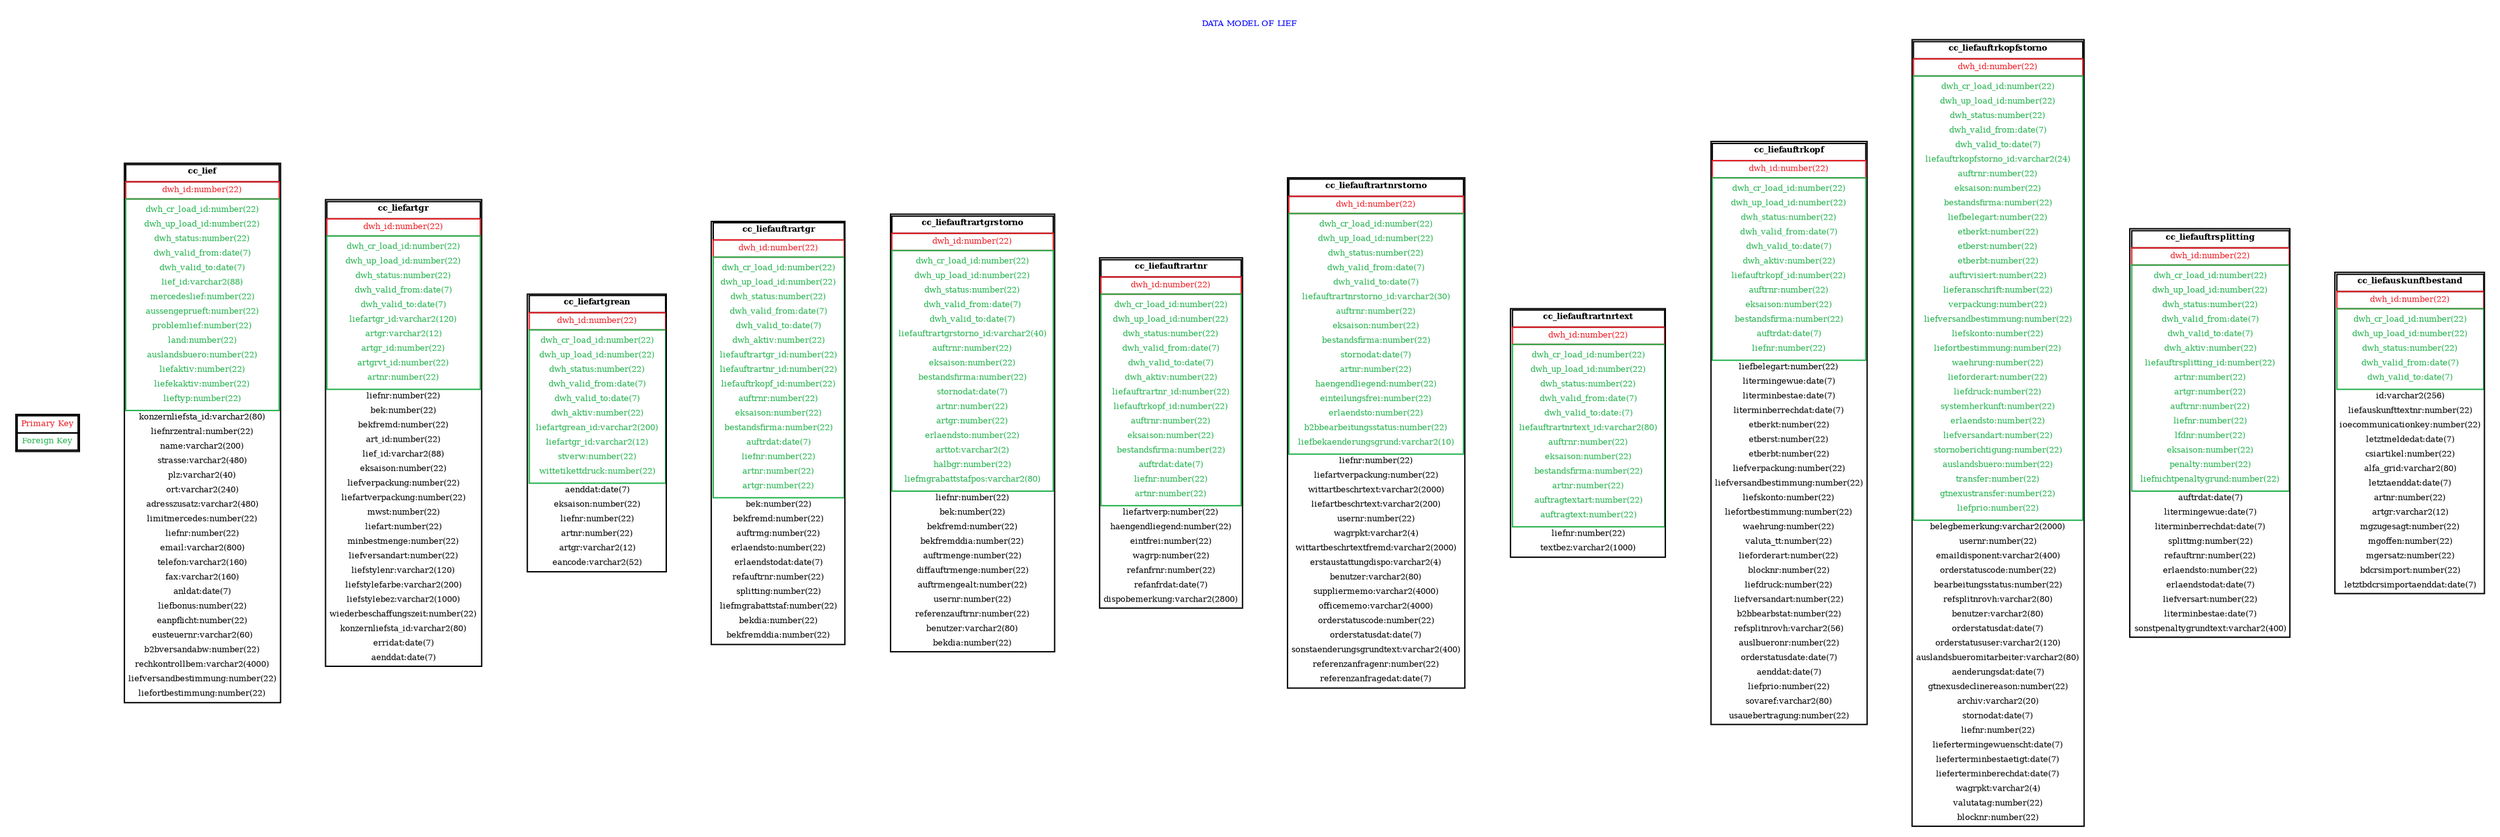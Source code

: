 digraph Z1 {
	rankdir=TB splines=ortho
	labelloc=t
	label="\nDATA MODEL OF LIEF"
	fontsize=6
	fontcolor=blue
	Legend [label=<<TABLE BORDER="1" CELLBORDER="1" CELLSPACING="0" CELLPADDING="2">
                        <TR><TD><FONT POINT-SIZE="6" COLOR="#ED1C24">Primary Key</FONT></TD></TR>
                        <TR><TD><FONT POINT-SIZE="6" COLOR="#22B14C">Foreign Key</FONT></TD></TR>
                      </TABLE>> shape=plaintext]
	cc_lief [label=<<TABLE BORDER="1" CELLBORDER="1" CELLSPACING="0" CELLPADDING="2">
                    <TR><TD COLSPAN="2"><FONT POINT-SIZE="6"><B>cc_lief</B></FONT></TD></TR>
                    <TR><TD COLSPAN="2" COLOR="#ED1C24"><FONT POINT-SIZE="6" COLOR="#ED1C24">dwh_id:number(22)</FONT></TD></TR>
                    <TR><TD COLSPAN="2" BORDER="1" COLOR="#22B14C"><TABLE BORDER="0" CELLBORDER="0" CELLSPACING="0"><TR><TD COLSPAN="2" BORDER="0"><FONT POINT-SIZE="6" COLOR="#22B14C">dwh_cr_load_id:number(22)</FONT></TD></TR><TR><TD COLSPAN="2" BORDER="0"><FONT POINT-SIZE="6" COLOR="#22B14C">dwh_up_load_id:number(22)</FONT></TD></TR><TR><TD COLSPAN="2" BORDER="0"><FONT POINT-SIZE="6" COLOR="#22B14C">dwh_status:number(22)</FONT></TD></TR><TR><TD COLSPAN="2" BORDER="0"><FONT POINT-SIZE="6" COLOR="#22B14C">dwh_valid_from:date(7)</FONT></TD></TR><TR><TD COLSPAN="2" BORDER="0"><FONT POINT-SIZE="6" COLOR="#22B14C">dwh_valid_to:date(7)</FONT></TD></TR><TR><TD COLSPAN="2" BORDER="0"><FONT POINT-SIZE="6" COLOR="#22B14C">lief_id:varchar2(88)</FONT></TD></TR><TR><TD COLSPAN="2" BORDER="0"><FONT POINT-SIZE="6" COLOR="#22B14C">mercedeslief:number(22)</FONT></TD></TR><TR><TD COLSPAN="2" BORDER="0"><FONT POINT-SIZE="6" COLOR="#22B14C">aussengeprueft:number(22)</FONT></TD></TR><TR><TD COLSPAN="2" BORDER="0"><FONT POINT-SIZE="6" COLOR="#22B14C">problemlief:number(22)</FONT></TD></TR><TR><TD COLSPAN="2" BORDER="0"><FONT POINT-SIZE="6" COLOR="#22B14C">land:number(22)</FONT></TD></TR><TR><TD COLSPAN="2" BORDER="0"><FONT POINT-SIZE="6" COLOR="#22B14C">auslandsbuero:number(22)</FONT></TD></TR><TR><TD COLSPAN="2" BORDER="0"><FONT POINT-SIZE="6" COLOR="#22B14C">liefaktiv:number(22)</FONT></TD></TR><TR><TD COLSPAN="2" BORDER="0"><FONT POINT-SIZE="6" COLOR="#22B14C">liefekaktiv:number(22)</FONT></TD></TR><TR><TD COLSPAN="2" BORDER="0"><FONT POINT-SIZE="6" COLOR="#22B14C">lieftyp:number(22)</FONT></TD></TR></TABLE></TD></TR><TR><TD COLSPAN="2" BORDER="0"><FONT POINT-SIZE="6">konzernliefsta_id:varchar2(80)</FONT></TD></TR><TR><TD COLSPAN="2" BORDER="0"><FONT POINT-SIZE="6">liefnrzentral:number(22)</FONT></TD></TR><TR><TD COLSPAN="2" BORDER="0"><FONT POINT-SIZE="6">name:varchar2(200)</FONT></TD></TR><TR><TD COLSPAN="2" BORDER="0"><FONT POINT-SIZE="6">strasse:varchar2(480)</FONT></TD></TR><TR><TD COLSPAN="2" BORDER="0"><FONT POINT-SIZE="6">plz:varchar2(40)</FONT></TD></TR><TR><TD COLSPAN="2" BORDER="0"><FONT POINT-SIZE="6">ort:varchar2(240)</FONT></TD></TR><TR><TD COLSPAN="2" BORDER="0"><FONT POINT-SIZE="6">adresszusatz:varchar2(480)</FONT></TD></TR><TR><TD COLSPAN="2" BORDER="0"><FONT POINT-SIZE="6">limitmercedes:number(22)</FONT></TD></TR><TR><TD COLSPAN="2" BORDER="0"><FONT POINT-SIZE="6">liefnr:number(22)</FONT></TD></TR><TR><TD COLSPAN="2" BORDER="0"><FONT POINT-SIZE="6">email:varchar2(800)</FONT></TD></TR><TR><TD COLSPAN="2" BORDER="0"><FONT POINT-SIZE="6">telefon:varchar2(160)</FONT></TD></TR><TR><TD COLSPAN="2" BORDER="0"><FONT POINT-SIZE="6">fax:varchar2(160)</FONT></TD></TR><TR><TD COLSPAN="2" BORDER="0"><FONT POINT-SIZE="6">anldat:date(7)</FONT></TD></TR><TR><TD COLSPAN="2" BORDER="0"><FONT POINT-SIZE="6">liefbonus:number(22)</FONT></TD></TR><TR><TD COLSPAN="2" BORDER="0"><FONT POINT-SIZE="6">eanpflicht:number(22)</FONT></TD></TR><TR><TD COLSPAN="2" BORDER="0"><FONT POINT-SIZE="6">eusteuernr:varchar2(60)</FONT></TD></TR><TR><TD COLSPAN="2" BORDER="0"><FONT POINT-SIZE="6">b2bversandabw:number(22)</FONT></TD></TR><TR><TD COLSPAN="2" BORDER="0"><FONT POINT-SIZE="6">rechkontrollbem:varchar2(4000)</FONT></TD></TR><TR><TD COLSPAN="2" BORDER="0"><FONT POINT-SIZE="6">liefversandbestimmung:number(22)</FONT></TD></TR><TR><TD COLSPAN="2" BORDER="0"><FONT POINT-SIZE="6">liefortbestimmung:number(22)</FONT></TD></TR></TABLE>> shape=plaintext]
	cc_liefartgr [label=<<TABLE BORDER="1" CELLBORDER="1" CELLSPACING="0" CELLPADDING="2">
                    <TR><TD COLSPAN="2"><FONT POINT-SIZE="6"><B>cc_liefartgr</B></FONT></TD></TR>
                    <TR><TD COLSPAN="2" COLOR="#ED1C24"><FONT POINT-SIZE="6" COLOR="#ED1C24">dwh_id:number(22)</FONT></TD></TR>
                    <TR><TD COLSPAN="2" BORDER="1" COLOR="#22B14C"><TABLE BORDER="0" CELLBORDER="0" CELLSPACING="0"><TR><TD COLSPAN="2" BORDER="0"><FONT POINT-SIZE="6" COLOR="#22B14C">dwh_cr_load_id:number(22)</FONT></TD></TR><TR><TD COLSPAN="2" BORDER="0"><FONT POINT-SIZE="6" COLOR="#22B14C">dwh_up_load_id:number(22)</FONT></TD></TR><TR><TD COLSPAN="2" BORDER="0"><FONT POINT-SIZE="6" COLOR="#22B14C">dwh_status:number(22)</FONT></TD></TR><TR><TD COLSPAN="2" BORDER="0"><FONT POINT-SIZE="6" COLOR="#22B14C">dwh_valid_from:date(7)</FONT></TD></TR><TR><TD COLSPAN="2" BORDER="0"><FONT POINT-SIZE="6" COLOR="#22B14C">dwh_valid_to:date(7)</FONT></TD></TR><TR><TD COLSPAN="2" BORDER="0"><FONT POINT-SIZE="6" COLOR="#22B14C">liefartgr_id:varchar2(120)</FONT></TD></TR><TR><TD COLSPAN="2" BORDER="0"><FONT POINT-SIZE="6" COLOR="#22B14C">artgr:varchar2(12)</FONT></TD></TR><TR><TD COLSPAN="2" BORDER="0"><FONT POINT-SIZE="6" COLOR="#22B14C">artgr_id:number(22)</FONT></TD></TR><TR><TD COLSPAN="2" BORDER="0"><FONT POINT-SIZE="6" COLOR="#22B14C">artgrvt_id:number(22)</FONT></TD></TR><TR><TD COLSPAN="2" BORDER="0"><FONT POINT-SIZE="6" COLOR="#22B14C">artnr:number(22)</FONT></TD></TR></TABLE></TD></TR><TR><TD COLSPAN="2" BORDER="0"><FONT POINT-SIZE="6">liefnr:number(22)</FONT></TD></TR><TR><TD COLSPAN="2" BORDER="0"><FONT POINT-SIZE="6">bek:number(22)</FONT></TD></TR><TR><TD COLSPAN="2" BORDER="0"><FONT POINT-SIZE="6">bekfremd:number(22)</FONT></TD></TR><TR><TD COLSPAN="2" BORDER="0"><FONT POINT-SIZE="6">art_id:number(22)</FONT></TD></TR><TR><TD COLSPAN="2" BORDER="0"><FONT POINT-SIZE="6">lief_id:varchar2(88)</FONT></TD></TR><TR><TD COLSPAN="2" BORDER="0"><FONT POINT-SIZE="6">eksaison:number(22)</FONT></TD></TR><TR><TD COLSPAN="2" BORDER="0"><FONT POINT-SIZE="6">liefverpackung:number(22)</FONT></TD></TR><TR><TD COLSPAN="2" BORDER="0"><FONT POINT-SIZE="6">liefartverpackung:number(22)</FONT></TD></TR><TR><TD COLSPAN="2" BORDER="0"><FONT POINT-SIZE="6">mwst:number(22)</FONT></TD></TR><TR><TD COLSPAN="2" BORDER="0"><FONT POINT-SIZE="6">liefart:number(22)</FONT></TD></TR><TR><TD COLSPAN="2" BORDER="0"><FONT POINT-SIZE="6">minbestmenge:number(22)</FONT></TD></TR><TR><TD COLSPAN="2" BORDER="0"><FONT POINT-SIZE="6">liefversandart:number(22)</FONT></TD></TR><TR><TD COLSPAN="2" BORDER="0"><FONT POINT-SIZE="6">liefstylenr:varchar2(120)</FONT></TD></TR><TR><TD COLSPAN="2" BORDER="0"><FONT POINT-SIZE="6">liefstylefarbe:varchar2(200)</FONT></TD></TR><TR><TD COLSPAN="2" BORDER="0"><FONT POINT-SIZE="6">liefstylebez:varchar2(1000)</FONT></TD></TR><TR><TD COLSPAN="2" BORDER="0"><FONT POINT-SIZE="6">wiederbeschaffungszeit:number(22)</FONT></TD></TR><TR><TD COLSPAN="2" BORDER="0"><FONT POINT-SIZE="6">konzernliefsta_id:varchar2(80)</FONT></TD></TR><TR><TD COLSPAN="2" BORDER="0"><FONT POINT-SIZE="6">erridat:date(7)</FONT></TD></TR><TR><TD COLSPAN="2" BORDER="0"><FONT POINT-SIZE="6">aenddat:date(7)</FONT></TD></TR></TABLE>> shape=plaintext]
	cc_liefartgrean [label=<<TABLE BORDER="1" CELLBORDER="1" CELLSPACING="0" CELLPADDING="2">
                    <TR><TD COLSPAN="2"><FONT POINT-SIZE="6"><B>cc_liefartgrean</B></FONT></TD></TR>
                    <TR><TD COLSPAN="2" COLOR="#ED1C24"><FONT POINT-SIZE="6" COLOR="#ED1C24">dwh_id:number(22)</FONT></TD></TR>
                    <TR><TD COLSPAN="2" BORDER="1" COLOR="#22B14C"><TABLE BORDER="0" CELLBORDER="0" CELLSPACING="0"><TR><TD COLSPAN="2" BORDER="0"><FONT POINT-SIZE="6" COLOR="#22B14C">dwh_cr_load_id:number(22)</FONT></TD></TR><TR><TD COLSPAN="2" BORDER="0"><FONT POINT-SIZE="6" COLOR="#22B14C">dwh_up_load_id:number(22)</FONT></TD></TR><TR><TD COLSPAN="2" BORDER="0"><FONT POINT-SIZE="6" COLOR="#22B14C">dwh_status:number(22)</FONT></TD></TR><TR><TD COLSPAN="2" BORDER="0"><FONT POINT-SIZE="6" COLOR="#22B14C">dwh_valid_from:date(7)</FONT></TD></TR><TR><TD COLSPAN="2" BORDER="0"><FONT POINT-SIZE="6" COLOR="#22B14C">dwh_valid_to:date(7)</FONT></TD></TR><TR><TD COLSPAN="2" BORDER="0"><FONT POINT-SIZE="6" COLOR="#22B14C">dwh_aktiv:number(22)</FONT></TD></TR><TR><TD COLSPAN="2" BORDER="0"><FONT POINT-SIZE="6" COLOR="#22B14C">liefartgrean_id:varchar2(200)</FONT></TD></TR><TR><TD COLSPAN="2" BORDER="0"><FONT POINT-SIZE="6" COLOR="#22B14C">liefartgr_id:varchar2(12)</FONT></TD></TR><TR><TD COLSPAN="2" BORDER="0"><FONT POINT-SIZE="6" COLOR="#22B14C">stverw:number(22)</FONT></TD></TR><TR><TD COLSPAN="2" BORDER="0"><FONT POINT-SIZE="6" COLOR="#22B14C">wittetikettdruck:number(22)</FONT></TD></TR></TABLE></TD></TR><TR><TD COLSPAN="2" BORDER="0"><FONT POINT-SIZE="6">aenddat:date(7)</FONT></TD></TR><TR><TD COLSPAN="2" BORDER="0"><FONT POINT-SIZE="6">eksaison:number(22)</FONT></TD></TR><TR><TD COLSPAN="2" BORDER="0"><FONT POINT-SIZE="6">liefnr:number(22)</FONT></TD></TR><TR><TD COLSPAN="2" BORDER="0"><FONT POINT-SIZE="6">artnr:number(22)</FONT></TD></TR><TR><TD COLSPAN="2" BORDER="0"><FONT POINT-SIZE="6">artgr:varchar2(12)</FONT></TD></TR><TR><TD COLSPAN="2" BORDER="0"><FONT POINT-SIZE="6">eancode:varchar2(52)</FONT></TD></TR></TABLE>> shape=plaintext]
	cc_liefauftrartgr [label=<<TABLE BORDER="1" CELLBORDER="1" CELLSPACING="0" CELLPADDING="2">
                    <TR><TD COLSPAN="2"><FONT POINT-SIZE="6"><B>cc_liefauftrartgr</B></FONT></TD></TR>
                    <TR><TD COLSPAN="2" COLOR="#ED1C24"><FONT POINT-SIZE="6" COLOR="#ED1C24">dwh_id:number(22)</FONT></TD></TR>
                    <TR><TD COLSPAN="2" BORDER="1" COLOR="#22B14C"><TABLE BORDER="0" CELLBORDER="0" CELLSPACING="0"><TR><TD COLSPAN="2" BORDER="0"><FONT POINT-SIZE="6" COLOR="#22B14C">dwh_cr_load_id:number(22)</FONT></TD></TR><TR><TD COLSPAN="2" BORDER="0"><FONT POINT-SIZE="6" COLOR="#22B14C">dwh_up_load_id:number(22)</FONT></TD></TR><TR><TD COLSPAN="2" BORDER="0"><FONT POINT-SIZE="6" COLOR="#22B14C">dwh_status:number(22)</FONT></TD></TR><TR><TD COLSPAN="2" BORDER="0"><FONT POINT-SIZE="6" COLOR="#22B14C">dwh_valid_from:date(7)</FONT></TD></TR><TR><TD COLSPAN="2" BORDER="0"><FONT POINT-SIZE="6" COLOR="#22B14C">dwh_valid_to:date(7)</FONT></TD></TR><TR><TD COLSPAN="2" BORDER="0"><FONT POINT-SIZE="6" COLOR="#22B14C">dwh_aktiv:number(22)</FONT></TD></TR><TR><TD COLSPAN="2" BORDER="0"><FONT POINT-SIZE="6" COLOR="#22B14C">liefauftrartgr_id:number(22)</FONT></TD></TR><TR><TD COLSPAN="2" BORDER="0"><FONT POINT-SIZE="6" COLOR="#22B14C">liefauftrartnr_id:number(22)</FONT></TD></TR><TR><TD COLSPAN="2" BORDER="0"><FONT POINT-SIZE="6" COLOR="#22B14C">liefauftrkopf_id:number(22)</FONT></TD></TR><TR><TD COLSPAN="2" BORDER="0"><FONT POINT-SIZE="6" COLOR="#22B14C">auftrnr:number(22)</FONT></TD></TR><TR><TD COLSPAN="2" BORDER="0"><FONT POINT-SIZE="6" COLOR="#22B14C">eksaison:number(22)</FONT></TD></TR><TR><TD COLSPAN="2" BORDER="0"><FONT POINT-SIZE="6" COLOR="#22B14C">bestandsfirma:number(22)</FONT></TD></TR><TR><TD COLSPAN="2" BORDER="0"><FONT POINT-SIZE="6" COLOR="#22B14C">auftrdat:date(7)</FONT></TD></TR><TR><TD COLSPAN="2" BORDER="0"><FONT POINT-SIZE="6" COLOR="#22B14C">liefnr:number(22)</FONT></TD></TR><TR><TD COLSPAN="2" BORDER="0"><FONT POINT-SIZE="6" COLOR="#22B14C">artnr:number(22)</FONT></TD></TR><TR><TD COLSPAN="2" BORDER="0"><FONT POINT-SIZE="6" COLOR="#22B14C">artgr:number(22)</FONT></TD></TR></TABLE></TD></TR><TR><TD COLSPAN="2" BORDER="0"><FONT POINT-SIZE="6">bek:number(22)</FONT></TD></TR><TR><TD COLSPAN="2" BORDER="0"><FONT POINT-SIZE="6">bekfremd:number(22)</FONT></TD></TR><TR><TD COLSPAN="2" BORDER="0"><FONT POINT-SIZE="6">auftrmg:number(22)</FONT></TD></TR><TR><TD COLSPAN="2" BORDER="0"><FONT POINT-SIZE="6">erlaendsto:number(22)</FONT></TD></TR><TR><TD COLSPAN="2" BORDER="0"><FONT POINT-SIZE="6">erlaendstodat:date(7)</FONT></TD></TR><TR><TD COLSPAN="2" BORDER="0"><FONT POINT-SIZE="6">refauftrnr:number(22)</FONT></TD></TR><TR><TD COLSPAN="2" BORDER="0"><FONT POINT-SIZE="6">splitting:number(22)</FONT></TD></TR><TR><TD COLSPAN="2" BORDER="0"><FONT POINT-SIZE="6">liefmgrabattstaf:number(22)</FONT></TD></TR><TR><TD COLSPAN="2" BORDER="0"><FONT POINT-SIZE="6">bekdia:number(22)</FONT></TD></TR><TR><TD COLSPAN="2" BORDER="0"><FONT POINT-SIZE="6">bekfremddia:number(22)</FONT></TD></TR></TABLE>> shape=plaintext]
	cc_liefauftrartgrstorno [label=<<TABLE BORDER="1" CELLBORDER="1" CELLSPACING="0" CELLPADDING="2">
                    <TR><TD COLSPAN="2"><FONT POINT-SIZE="6"><B>cc_liefauftrartgrstorno</B></FONT></TD></TR>
                    <TR><TD COLSPAN="2" COLOR="#ED1C24"><FONT POINT-SIZE="6" COLOR="#ED1C24">dwh_id:number(22)</FONT></TD></TR>
                    <TR><TD COLSPAN="2" BORDER="1" COLOR="#22B14C"><TABLE BORDER="0" CELLBORDER="0" CELLSPACING="0"><TR><TD COLSPAN="2" BORDER="0"><FONT POINT-SIZE="6" COLOR="#22B14C">dwh_cr_load_id:number(22)</FONT></TD></TR><TR><TD COLSPAN="2" BORDER="0"><FONT POINT-SIZE="6" COLOR="#22B14C">dwh_up_load_id:number(22)</FONT></TD></TR><TR><TD COLSPAN="2" BORDER="0"><FONT POINT-SIZE="6" COLOR="#22B14C">dwh_status:number(22)</FONT></TD></TR><TR><TD COLSPAN="2" BORDER="0"><FONT POINT-SIZE="6" COLOR="#22B14C">dwh_valid_from:date(7)</FONT></TD></TR><TR><TD COLSPAN="2" BORDER="0"><FONT POINT-SIZE="6" COLOR="#22B14C">dwh_valid_to:date(7)</FONT></TD></TR><TR><TD COLSPAN="2" BORDER="0"><FONT POINT-SIZE="6" COLOR="#22B14C">liefauftrartgrstorno_id:varchar2(40)</FONT></TD></TR><TR><TD COLSPAN="2" BORDER="0"><FONT POINT-SIZE="6" COLOR="#22B14C">auftrnr:number(22)</FONT></TD></TR><TR><TD COLSPAN="2" BORDER="0"><FONT POINT-SIZE="6" COLOR="#22B14C">eksaison:number(22)</FONT></TD></TR><TR><TD COLSPAN="2" BORDER="0"><FONT POINT-SIZE="6" COLOR="#22B14C">bestandsfirma:number(22)</FONT></TD></TR><TR><TD COLSPAN="2" BORDER="0"><FONT POINT-SIZE="6" COLOR="#22B14C">stornodat:date(7)</FONT></TD></TR><TR><TD COLSPAN="2" BORDER="0"><FONT POINT-SIZE="6" COLOR="#22B14C">artnr:number(22)</FONT></TD></TR><TR><TD COLSPAN="2" BORDER="0"><FONT POINT-SIZE="6" COLOR="#22B14C">artgr:number(22)</FONT></TD></TR><TR><TD COLSPAN="2" BORDER="0"><FONT POINT-SIZE="6" COLOR="#22B14C">erlaendsto:number(22)</FONT></TD></TR><TR><TD COLSPAN="2" BORDER="0"><FONT POINT-SIZE="6" COLOR="#22B14C">arttot:varchar2(2)</FONT></TD></TR><TR><TD COLSPAN="2" BORDER="0"><FONT POINT-SIZE="6" COLOR="#22B14C">halbgr:number(22)</FONT></TD></TR><TR><TD COLSPAN="2" BORDER="0"><FONT POINT-SIZE="6" COLOR="#22B14C">liefmgrabattstafpos:varchar2(80)</FONT></TD></TR></TABLE></TD></TR><TR><TD COLSPAN="2" BORDER="0"><FONT POINT-SIZE="6">liefnr:number(22)</FONT></TD></TR><TR><TD COLSPAN="2" BORDER="0"><FONT POINT-SIZE="6">bek:number(22)</FONT></TD></TR><TR><TD COLSPAN="2" BORDER="0"><FONT POINT-SIZE="6">bekfremd:number(22)</FONT></TD></TR><TR><TD COLSPAN="2" BORDER="0"><FONT POINT-SIZE="6">bekfremddia:number(22)</FONT></TD></TR><TR><TD COLSPAN="2" BORDER="0"><FONT POINT-SIZE="6">auftrmenge:number(22)</FONT></TD></TR><TR><TD COLSPAN="2" BORDER="0"><FONT POINT-SIZE="6">diffauftrmenge:number(22)</FONT></TD></TR><TR><TD COLSPAN="2" BORDER="0"><FONT POINT-SIZE="6">auftrmengealt:number(22)</FONT></TD></TR><TR><TD COLSPAN="2" BORDER="0"><FONT POINT-SIZE="6">usernr:number(22)</FONT></TD></TR><TR><TD COLSPAN="2" BORDER="0"><FONT POINT-SIZE="6">referenzauftrnr:number(22)</FONT></TD></TR><TR><TD COLSPAN="2" BORDER="0"><FONT POINT-SIZE="6">benutzer:varchar2(80)</FONT></TD></TR><TR><TD COLSPAN="2" BORDER="0"><FONT POINT-SIZE="6">bekdia:number(22)</FONT></TD></TR></TABLE>> shape=plaintext]
	cc_liefauftrartnr [label=<<TABLE BORDER="1" CELLBORDER="1" CELLSPACING="0" CELLPADDING="2">
                    <TR><TD COLSPAN="2"><FONT POINT-SIZE="6"><B>cc_liefauftrartnr</B></FONT></TD></TR>
                    <TR><TD COLSPAN="2" COLOR="#ED1C24"><FONT POINT-SIZE="6" COLOR="#ED1C24">dwh_id:number(22)</FONT></TD></TR>
                    <TR><TD COLSPAN="2" BORDER="1" COLOR="#22B14C"><TABLE BORDER="0" CELLBORDER="0" CELLSPACING="0"><TR><TD COLSPAN="2" BORDER="0"><FONT POINT-SIZE="6" COLOR="#22B14C">dwh_cr_load_id:number(22)</FONT></TD></TR><TR><TD COLSPAN="2" BORDER="0"><FONT POINT-SIZE="6" COLOR="#22B14C">dwh_up_load_id:number(22)</FONT></TD></TR><TR><TD COLSPAN="2" BORDER="0"><FONT POINT-SIZE="6" COLOR="#22B14C">dwh_status:number(22)</FONT></TD></TR><TR><TD COLSPAN="2" BORDER="0"><FONT POINT-SIZE="6" COLOR="#22B14C">dwh_valid_from:date(7)</FONT></TD></TR><TR><TD COLSPAN="2" BORDER="0"><FONT POINT-SIZE="6" COLOR="#22B14C">dwh_valid_to:date(7)</FONT></TD></TR><TR><TD COLSPAN="2" BORDER="0"><FONT POINT-SIZE="6" COLOR="#22B14C">dwh_aktiv:number(22)</FONT></TD></TR><TR><TD COLSPAN="2" BORDER="0"><FONT POINT-SIZE="6" COLOR="#22B14C">liefauftrartnr_id:number(22)</FONT></TD></TR><TR><TD COLSPAN="2" BORDER="0"><FONT POINT-SIZE="6" COLOR="#22B14C">liefauftrkopf_id:number(22)</FONT></TD></TR><TR><TD COLSPAN="2" BORDER="0"><FONT POINT-SIZE="6" COLOR="#22B14C">auftrnr:number(22)</FONT></TD></TR><TR><TD COLSPAN="2" BORDER="0"><FONT POINT-SIZE="6" COLOR="#22B14C">eksaison:number(22)</FONT></TD></TR><TR><TD COLSPAN="2" BORDER="0"><FONT POINT-SIZE="6" COLOR="#22B14C">bestandsfirma:number(22)</FONT></TD></TR><TR><TD COLSPAN="2" BORDER="0"><FONT POINT-SIZE="6" COLOR="#22B14C">auftrdat:date(7)</FONT></TD></TR><TR><TD COLSPAN="2" BORDER="0"><FONT POINT-SIZE="6" COLOR="#22B14C">liefnr:number(22)</FONT></TD></TR><TR><TD COLSPAN="2" BORDER="0"><FONT POINT-SIZE="6" COLOR="#22B14C">artnr:number(22)</FONT></TD></TR></TABLE></TD></TR><TR><TD COLSPAN="2" BORDER="0"><FONT POINT-SIZE="6">liefartverp:number(22)</FONT></TD></TR><TR><TD COLSPAN="2" BORDER="0"><FONT POINT-SIZE="6">haengendliegend:number(22)</FONT></TD></TR><TR><TD COLSPAN="2" BORDER="0"><FONT POINT-SIZE="6">eintfrei:number(22)</FONT></TD></TR><TR><TD COLSPAN="2" BORDER="0"><FONT POINT-SIZE="6">wagrp:number(22)</FONT></TD></TR><TR><TD COLSPAN="2" BORDER="0"><FONT POINT-SIZE="6">refanfrnr:number(22)</FONT></TD></TR><TR><TD COLSPAN="2" BORDER="0"><FONT POINT-SIZE="6">refanfrdat:date(7)</FONT></TD></TR><TR><TD COLSPAN="2" BORDER="0"><FONT POINT-SIZE="6">dispobemerkung:varchar2(2800)</FONT></TD></TR></TABLE>> shape=plaintext]
	cc_liefauftrartnrstorno [label=<<TABLE BORDER="1" CELLBORDER="1" CELLSPACING="0" CELLPADDING="2">
                    <TR><TD COLSPAN="2"><FONT POINT-SIZE="6"><B>cc_liefauftrartnrstorno</B></FONT></TD></TR>
                    <TR><TD COLSPAN="2" COLOR="#ED1C24"><FONT POINT-SIZE="6" COLOR="#ED1C24">dwh_id:number(22)</FONT></TD></TR>
                    <TR><TD COLSPAN="2" BORDER="1" COLOR="#22B14C"><TABLE BORDER="0" CELLBORDER="0" CELLSPACING="0"><TR><TD COLSPAN="2" BORDER="0"><FONT POINT-SIZE="6" COLOR="#22B14C">dwh_cr_load_id:number(22)</FONT></TD></TR><TR><TD COLSPAN="2" BORDER="0"><FONT POINT-SIZE="6" COLOR="#22B14C">dwh_up_load_id:number(22)</FONT></TD></TR><TR><TD COLSPAN="2" BORDER="0"><FONT POINT-SIZE="6" COLOR="#22B14C">dwh_status:number(22)</FONT></TD></TR><TR><TD COLSPAN="2" BORDER="0"><FONT POINT-SIZE="6" COLOR="#22B14C">dwh_valid_from:date(7)</FONT></TD></TR><TR><TD COLSPAN="2" BORDER="0"><FONT POINT-SIZE="6" COLOR="#22B14C">dwh_valid_to:date(7)</FONT></TD></TR><TR><TD COLSPAN="2" BORDER="0"><FONT POINT-SIZE="6" COLOR="#22B14C">liefauftrartnrstorno_id:varchar2(30)</FONT></TD></TR><TR><TD COLSPAN="2" BORDER="0"><FONT POINT-SIZE="6" COLOR="#22B14C">auftrnr:number(22)</FONT></TD></TR><TR><TD COLSPAN="2" BORDER="0"><FONT POINT-SIZE="6" COLOR="#22B14C">eksaison:number(22)</FONT></TD></TR><TR><TD COLSPAN="2" BORDER="0"><FONT POINT-SIZE="6" COLOR="#22B14C">bestandsfirma:number(22)</FONT></TD></TR><TR><TD COLSPAN="2" BORDER="0"><FONT POINT-SIZE="6" COLOR="#22B14C">stornodat:date(7)</FONT></TD></TR><TR><TD COLSPAN="2" BORDER="0"><FONT POINT-SIZE="6" COLOR="#22B14C">artnr:number(22)</FONT></TD></TR><TR><TD COLSPAN="2" BORDER="0"><FONT POINT-SIZE="6" COLOR="#22B14C">haengendliegend:number(22)</FONT></TD></TR><TR><TD COLSPAN="2" BORDER="0"><FONT POINT-SIZE="6" COLOR="#22B14C">einteilungsfrei:number(22)</FONT></TD></TR><TR><TD COLSPAN="2" BORDER="0"><FONT POINT-SIZE="6" COLOR="#22B14C">erlaendsto:number(22)</FONT></TD></TR><TR><TD COLSPAN="2" BORDER="0"><FONT POINT-SIZE="6" COLOR="#22B14C">b2bbearbeitungsstatus:number(22)</FONT></TD></TR><TR><TD COLSPAN="2" BORDER="0"><FONT POINT-SIZE="6" COLOR="#22B14C">liefbekaenderungsgrund:varchar2(10)</FONT></TD></TR></TABLE></TD></TR><TR><TD COLSPAN="2" BORDER="0"><FONT POINT-SIZE="6">liefnr:number(22)</FONT></TD></TR><TR><TD COLSPAN="2" BORDER="0"><FONT POINT-SIZE="6">liefartverpackung:number(22)</FONT></TD></TR><TR><TD COLSPAN="2" BORDER="0"><FONT POINT-SIZE="6">wittartbeschrtext:varchar2(2000)</FONT></TD></TR><TR><TD COLSPAN="2" BORDER="0"><FONT POINT-SIZE="6">liefartbeschrtext:varchar2(200)</FONT></TD></TR><TR><TD COLSPAN="2" BORDER="0"><FONT POINT-SIZE="6">usernr:number(22)</FONT></TD></TR><TR><TD COLSPAN="2" BORDER="0"><FONT POINT-SIZE="6">wagrpkt:varchar2(4)</FONT></TD></TR><TR><TD COLSPAN="2" BORDER="0"><FONT POINT-SIZE="6">wittartbeschrtextfremd:varchar2(2000)</FONT></TD></TR><TR><TD COLSPAN="2" BORDER="0"><FONT POINT-SIZE="6">erstaustattungdispo:varchar2(4)</FONT></TD></TR><TR><TD COLSPAN="2" BORDER="0"><FONT POINT-SIZE="6">benutzer:varchar2(80)</FONT></TD></TR><TR><TD COLSPAN="2" BORDER="0"><FONT POINT-SIZE="6">suppliermemo:varchar2(4000)</FONT></TD></TR><TR><TD COLSPAN="2" BORDER="0"><FONT POINT-SIZE="6">officememo:varchar2(4000)</FONT></TD></TR><TR><TD COLSPAN="2" BORDER="0"><FONT POINT-SIZE="6">orderstatuscode:number(22)</FONT></TD></TR><TR><TD COLSPAN="2" BORDER="0"><FONT POINT-SIZE="6">orderstatusdat:date(7)</FONT></TD></TR><TR><TD COLSPAN="2" BORDER="0"><FONT POINT-SIZE="6">sonstaenderungsgrundtext:varchar2(400)</FONT></TD></TR><TR><TD COLSPAN="2" BORDER="0"><FONT POINT-SIZE="6">referenzanfragenr:number(22)</FONT></TD></TR><TR><TD COLSPAN="2" BORDER="0"><FONT POINT-SIZE="6">referenzanfragedat:date(7)</FONT></TD></TR></TABLE>> shape=plaintext]
	cc_liefauftrartnrtext [label=<<TABLE BORDER="1" CELLBORDER="1" CELLSPACING="0" CELLPADDING="2">
                    <TR><TD COLSPAN="2"><FONT POINT-SIZE="6"><B>cc_liefauftrartnrtext</B></FONT></TD></TR>
                    <TR><TD COLSPAN="2" COLOR="#ED1C24"><FONT POINT-SIZE="6" COLOR="#ED1C24">dwh_id:number(22)</FONT></TD></TR>
                    <TR><TD COLSPAN="2" BORDER="1" COLOR="#22B14C"><TABLE BORDER="0" CELLBORDER="0" CELLSPACING="0"><TR><TD COLSPAN="2" BORDER="0"><FONT POINT-SIZE="6" COLOR="#22B14C">dwh_cr_load_id:number(22)</FONT></TD></TR><TR><TD COLSPAN="2" BORDER="0"><FONT POINT-SIZE="6" COLOR="#22B14C">dwh_up_load_id:number(22)</FONT></TD></TR><TR><TD COLSPAN="2" BORDER="0"><FONT POINT-SIZE="6" COLOR="#22B14C">dwh_status:number(22)</FONT></TD></TR><TR><TD COLSPAN="2" BORDER="0"><FONT POINT-SIZE="6" COLOR="#22B14C">dwh_valid_from:date(7)</FONT></TD></TR><TR><TD COLSPAN="2" BORDER="0"><FONT POINT-SIZE="6" COLOR="#22B14C">dwh_valid_to:date:(7)</FONT></TD></TR><TR><TD COLSPAN="2" BORDER="0"><FONT POINT-SIZE="6" COLOR="#22B14C">liefauftrartnrtext_id:varchar2(80)</FONT></TD></TR><TR><TD COLSPAN="2" BORDER="0"><FONT POINT-SIZE="6" COLOR="#22B14C">auftrnr:number(22)</FONT></TD></TR><TR><TD COLSPAN="2" BORDER="0"><FONT POINT-SIZE="6" COLOR="#22B14C">eksaison:number(22)</FONT></TD></TR><TR><TD COLSPAN="2" BORDER="0"><FONT POINT-SIZE="6" COLOR="#22B14C">bestandsfirma:number(22)</FONT></TD></TR><TR><TD COLSPAN="2" BORDER="0"><FONT POINT-SIZE="6" COLOR="#22B14C">artnr:number(22)</FONT></TD></TR><TR><TD COLSPAN="2" BORDER="0"><FONT POINT-SIZE="6" COLOR="#22B14C">auftragtextart:number(22)</FONT></TD></TR><TR><TD COLSPAN="2" BORDER="0"><FONT POINT-SIZE="6" COLOR="#22B14C">auftragtext:number(22)</FONT></TD></TR></TABLE></TD></TR><TR><TD COLSPAN="2" BORDER="0"><FONT POINT-SIZE="6">liefnr:number(22)</FONT></TD></TR><TR><TD COLSPAN="2" BORDER="0"><FONT POINT-SIZE="6">textbez:varchar2(1000)</FONT></TD></TR></TABLE>> shape=plaintext]
	cc_liefauftrkopf [label=<<TABLE BORDER="1" CELLBORDER="1" CELLSPACING="0" CELLPADDING="2">
                    <TR><TD COLSPAN="2"><FONT POINT-SIZE="6"><B>cc_liefauftrkopf</B></FONT></TD></TR>
                    <TR><TD COLSPAN="2" COLOR="#ED1C24"><FONT POINT-SIZE="6" COLOR="#ED1C24">dwh_id:number(22)</FONT></TD></TR>
                    <TR><TD COLSPAN="2" BORDER="1" COLOR="#22B14C"><TABLE BORDER="0" CELLBORDER="0" CELLSPACING="0"><TR><TD COLSPAN="2" BORDER="0"><FONT POINT-SIZE="6" COLOR="#22B14C">dwh_cr_load_id:number(22)</FONT></TD></TR><TR><TD COLSPAN="2" BORDER="0"><FONT POINT-SIZE="6" COLOR="#22B14C">dwh_up_load_id:number(22)</FONT></TD></TR><TR><TD COLSPAN="2" BORDER="0"><FONT POINT-SIZE="6" COLOR="#22B14C">dwh_status:number(22)</FONT></TD></TR><TR><TD COLSPAN="2" BORDER="0"><FONT POINT-SIZE="6" COLOR="#22B14C">dwh_valid_from:date(7)</FONT></TD></TR><TR><TD COLSPAN="2" BORDER="0"><FONT POINT-SIZE="6" COLOR="#22B14C">dwh_valid_to:date(7)</FONT></TD></TR><TR><TD COLSPAN="2" BORDER="0"><FONT POINT-SIZE="6" COLOR="#22B14C">dwh_aktiv:number(22)</FONT></TD></TR><TR><TD COLSPAN="2" BORDER="0"><FONT POINT-SIZE="6" COLOR="#22B14C">liefauftrkopf_id:number(22)</FONT></TD></TR><TR><TD COLSPAN="2" BORDER="0"><FONT POINT-SIZE="6" COLOR="#22B14C">auftrnr:number(22)</FONT></TD></TR><TR><TD COLSPAN="2" BORDER="0"><FONT POINT-SIZE="6" COLOR="#22B14C">eksaison:number(22)</FONT></TD></TR><TR><TD COLSPAN="2" BORDER="0"><FONT POINT-SIZE="6" COLOR="#22B14C">bestandsfirma:number(22)</FONT></TD></TR><TR><TD COLSPAN="2" BORDER="0"><FONT POINT-SIZE="6" COLOR="#22B14C">auftrdat:date(7)</FONT></TD></TR><TR><TD COLSPAN="2" BORDER="0"><FONT POINT-SIZE="6" COLOR="#22B14C">liefnr:number(22)</FONT></TD></TR></TABLE></TD></TR><TR><TD COLSPAN="2" BORDER="0"><FONT POINT-SIZE="6">liefbelegart:number(22)</FONT></TD></TR><TR><TD COLSPAN="2" BORDER="0"><FONT POINT-SIZE="6">litermingewue:date(7)</FONT></TD></TR><TR><TD COLSPAN="2" BORDER="0"><FONT POINT-SIZE="6">literminbestae:date(7)</FONT></TD></TR><TR><TD COLSPAN="2" BORDER="0"><FONT POINT-SIZE="6">literminberrechdat:date(7)</FONT></TD></TR><TR><TD COLSPAN="2" BORDER="0"><FONT POINT-SIZE="6">etberkt:number(22)</FONT></TD></TR><TR><TD COLSPAN="2" BORDER="0"><FONT POINT-SIZE="6">etberst:number(22)</FONT></TD></TR><TR><TD COLSPAN="2" BORDER="0"><FONT POINT-SIZE="6">etberbt:number(22)</FONT></TD></TR><TR><TD COLSPAN="2" BORDER="0"><FONT POINT-SIZE="6">liefverpackung:number(22)</FONT></TD></TR><TR><TD COLSPAN="2" BORDER="0"><FONT POINT-SIZE="6">liefversandbestimmung:number(22)</FONT></TD></TR><TR><TD COLSPAN="2" BORDER="0"><FONT POINT-SIZE="6">liefskonto:number(22)</FONT></TD></TR><TR><TD COLSPAN="2" BORDER="0"><FONT POINT-SIZE="6">liefortbestimmung:number(22)</FONT></TD></TR><TR><TD COLSPAN="2" BORDER="0"><FONT POINT-SIZE="6">waehrung:number(22)</FONT></TD></TR><TR><TD COLSPAN="2" BORDER="0"><FONT POINT-SIZE="6">valuta_tt:number(22)</FONT></TD></TR><TR><TD COLSPAN="2" BORDER="0"><FONT POINT-SIZE="6">lieforderart:number(22)</FONT></TD></TR><TR><TD COLSPAN="2" BORDER="0"><FONT POINT-SIZE="6">blocknr:number(22)</FONT></TD></TR><TR><TD COLSPAN="2" BORDER="0"><FONT POINT-SIZE="6">liefdruck:number(22)</FONT></TD></TR><TR><TD COLSPAN="2" BORDER="0"><FONT POINT-SIZE="6">liefversandart:number(22)</FONT></TD></TR><TR><TD COLSPAN="2" BORDER="0"><FONT POINT-SIZE="6">b2bbearbstat:number(22)</FONT></TD></TR><TR><TD COLSPAN="2" BORDER="0"><FONT POINT-SIZE="6">refsplitnrovh:varchar2(56)</FONT></TD></TR><TR><TD COLSPAN="2" BORDER="0"><FONT POINT-SIZE="6">auslbueronr:number(22)</FONT></TD></TR><TR><TD COLSPAN="2" BORDER="0"><FONT POINT-SIZE="6">orderstatusdate:date(7)</FONT></TD></TR><TR><TD COLSPAN="2" BORDER="0"><FONT POINT-SIZE="6">aenddat:date(7)</FONT></TD></TR><TR><TD COLSPAN="2" BORDER="0"><FONT POINT-SIZE="6">liefprio:number(22)</FONT></TD></TR><TR><TD COLSPAN="2" BORDER="0"><FONT POINT-SIZE="6">sovaref:varchar2(80)</FONT></TD></TR><TR><TD COLSPAN="2" BORDER="0"><FONT POINT-SIZE="6">usauebertragung:number(22)</FONT></TD></TR></TABLE>> shape=plaintext]
	cc_liefauftrkopfstorno [label=<<TABLE BORDER="1" CELLBORDER="1" CELLSPACING="0" CELLPADDING="2">
                    <TR><TD COLSPAN="2"><FONT POINT-SIZE="6"><B>cc_liefauftrkopfstorno</B></FONT></TD></TR>
                    <TR><TD COLSPAN="2" COLOR="#ED1C24"><FONT POINT-SIZE="6" COLOR="#ED1C24">dwh_id:number(22)</FONT></TD></TR>
                    <TR><TD COLSPAN="2" BORDER="1" COLOR="#22B14C"><TABLE BORDER="0" CELLBORDER="0" CELLSPACING="0"><TR><TD COLSPAN="2" BORDER="0"><FONT POINT-SIZE="6" COLOR="#22B14C">dwh_cr_load_id:number(22)</FONT></TD></TR><TR><TD COLSPAN="2" BORDER="0"><FONT POINT-SIZE="6" COLOR="#22B14C">dwh_up_load_id:number(22)</FONT></TD></TR><TR><TD COLSPAN="2" BORDER="0"><FONT POINT-SIZE="6" COLOR="#22B14C">dwh_status:number(22)</FONT></TD></TR><TR><TD COLSPAN="2" BORDER="0"><FONT POINT-SIZE="6" COLOR="#22B14C">dwh_valid_from:date(7)</FONT></TD></TR><TR><TD COLSPAN="2" BORDER="0"><FONT POINT-SIZE="6" COLOR="#22B14C">dwh_valid_to:date(7)</FONT></TD></TR><TR><TD COLSPAN="2" BORDER="0"><FONT POINT-SIZE="6" COLOR="#22B14C">liefauftrkopfstorno_id:varchar2(24)</FONT></TD></TR><TR><TD COLSPAN="2" BORDER="0"><FONT POINT-SIZE="6" COLOR="#22B14C">auftrnr:number(22)</FONT></TD></TR><TR><TD COLSPAN="2" BORDER="0"><FONT POINT-SIZE="6" COLOR="#22B14C">eksaison:number(22)</FONT></TD></TR><TR><TD COLSPAN="2" BORDER="0"><FONT POINT-SIZE="6" COLOR="#22B14C">bestandsfirma:number(22)</FONT></TD></TR><TR><TD COLSPAN="2" BORDER="0"><FONT POINT-SIZE="6" COLOR="#22B14C">liefbelegart:number(22)</FONT></TD></TR><TR><TD COLSPAN="2" BORDER="0"><FONT POINT-SIZE="6" COLOR="#22B14C">etberkt:number(22)</FONT></TD></TR><TR><TD COLSPAN="2" BORDER="0"><FONT POINT-SIZE="6" COLOR="#22B14C">etberst:number(22)</FONT></TD></TR><TR><TD COLSPAN="2" BORDER="0"><FONT POINT-SIZE="6" COLOR="#22B14C">etberbt:number(22)</FONT></TD></TR><TR><TD COLSPAN="2" BORDER="0"><FONT POINT-SIZE="6" COLOR="#22B14C">auftrvisiert:number(22)</FONT></TD></TR><TR><TD COLSPAN="2" BORDER="0"><FONT POINT-SIZE="6" COLOR="#22B14C">lieferanschrift:number(22)</FONT></TD></TR><TR><TD COLSPAN="2" BORDER="0"><FONT POINT-SIZE="6" COLOR="#22B14C">verpackung:number(22)</FONT></TD></TR><TR><TD COLSPAN="2" BORDER="0"><FONT POINT-SIZE="6" COLOR="#22B14C">liefversandbestimmung:number(22)</FONT></TD></TR><TR><TD COLSPAN="2" BORDER="0"><FONT POINT-SIZE="6" COLOR="#22B14C">liefskonto:number(22)</FONT></TD></TR><TR><TD COLSPAN="2" BORDER="0"><FONT POINT-SIZE="6" COLOR="#22B14C">liefortbestimmung:number(22)</FONT></TD></TR><TR><TD COLSPAN="2" BORDER="0"><FONT POINT-SIZE="6" COLOR="#22B14C">waehrung:number(22)</FONT></TD></TR><TR><TD COLSPAN="2" BORDER="0"><FONT POINT-SIZE="6" COLOR="#22B14C">lieforderart:number(22)</FONT></TD></TR><TR><TD COLSPAN="2" BORDER="0"><FONT POINT-SIZE="6" COLOR="#22B14C">liefdruck:number(22)</FONT></TD></TR><TR><TD COLSPAN="2" BORDER="0"><FONT POINT-SIZE="6" COLOR="#22B14C">systemherkunft:number(22)</FONT></TD></TR><TR><TD COLSPAN="2" BORDER="0"><FONT POINT-SIZE="6" COLOR="#22B14C">erlaendsto:number(22)</FONT></TD></TR><TR><TD COLSPAN="2" BORDER="0"><FONT POINT-SIZE="6" COLOR="#22B14C">liefversandart:number(22)</FONT></TD></TR><TR><TD COLSPAN="2" BORDER="0"><FONT POINT-SIZE="6" COLOR="#22B14C">stornoberichtigung:number(22)</FONT></TD></TR><TR><TD COLSPAN="2" BORDER="0"><FONT POINT-SIZE="6" COLOR="#22B14C">auslandsbuero:number(22)</FONT></TD></TR><TR><TD COLSPAN="2" BORDER="0"><FONT POINT-SIZE="6" COLOR="#22B14C">transfer:number(22)</FONT></TD></TR><TR><TD COLSPAN="2" BORDER="0"><FONT POINT-SIZE="6" COLOR="#22B14C">gtnexustransfer:number(22)</FONT></TD></TR><TR><TD COLSPAN="2" BORDER="0"><FONT POINT-SIZE="6" COLOR="#22B14C">liefprio:number(22)</FONT></TD></TR></TABLE></TD></TR><TR><TD COLSPAN="2" BORDER="0"><FONT POINT-SIZE="6">belegbemerkung:varchar2(2000)</FONT></TD></TR><TR><TD COLSPAN="2" BORDER="0"><FONT POINT-SIZE="6">usernr:number(22)</FONT></TD></TR><TR><TD COLSPAN="2" BORDER="0"><FONT POINT-SIZE="6">emaildisponent:varchar2(400)</FONT></TD></TR><TR><TD COLSPAN="2" BORDER="0"><FONT POINT-SIZE="6">orderstatuscode:number(22)</FONT></TD></TR><TR><TD COLSPAN="2" BORDER="0"><FONT POINT-SIZE="6">bearbeitungsstatus:number(22)</FONT></TD></TR><TR><TD COLSPAN="2" BORDER="0"><FONT POINT-SIZE="6">refsplitnrovh:varchar2(80)</FONT></TD></TR><TR><TD COLSPAN="2" BORDER="0"><FONT POINT-SIZE="6">benutzer:varchar2(80)</FONT></TD></TR><TR><TD COLSPAN="2" BORDER="0"><FONT POINT-SIZE="6">orderstatusdat:date(7)</FONT></TD></TR><TR><TD COLSPAN="2" BORDER="0"><FONT POINT-SIZE="6">orderstatususer:varchar2(120)</FONT></TD></TR><TR><TD COLSPAN="2" BORDER="0"><FONT POINT-SIZE="6">auslandsbueromitarbeiter:varchar2(80)</FONT></TD></TR><TR><TD COLSPAN="2" BORDER="0"><FONT POINT-SIZE="6">aenderungsdat:date(7)</FONT></TD></TR><TR><TD COLSPAN="2" BORDER="0"><FONT POINT-SIZE="6">gtnexusdeclinereason:number(22)</FONT></TD></TR><TR><TD COLSPAN="2" BORDER="0"><FONT POINT-SIZE="6">archiv:varchar2(20)</FONT></TD></TR><TR><TD COLSPAN="2" BORDER="0"><FONT POINT-SIZE="6">stornodat:date(7)</FONT></TD></TR><TR><TD COLSPAN="2" BORDER="0"><FONT POINT-SIZE="6">liefnr:number(22)</FONT></TD></TR><TR><TD COLSPAN="2" BORDER="0"><FONT POINT-SIZE="6">liefertermingewuenscht:date(7)</FONT></TD></TR><TR><TD COLSPAN="2" BORDER="0"><FONT POINT-SIZE="6">lieferterminbestaetigt:date(7)</FONT></TD></TR><TR><TD COLSPAN="2" BORDER="0"><FONT POINT-SIZE="6">lieferterminberechdat:date(7)</FONT></TD></TR><TR><TD COLSPAN="2" BORDER="0"><FONT POINT-SIZE="6">wagrpkt:varchar2(4)</FONT></TD></TR><TR><TD COLSPAN="2" BORDER="0"><FONT POINT-SIZE="6">valutatag:number(22)</FONT></TD></TR><TR><TD COLSPAN="2" BORDER="0"><FONT POINT-SIZE="6">blocknr:number(22)</FONT></TD></TR></TABLE>> shape=plaintext]
	cc_liefauftrsplitting [label=<<TABLE BORDER="1" CELLBORDER="1" CELLSPACING="0" CELLPADDING="2">
                    <TR><TD COLSPAN="2"><FONT POINT-SIZE="6"><B>cc_liefauftrsplitting</B></FONT></TD></TR>
                    <TR><TD COLSPAN="2" COLOR="#ED1C24"><FONT POINT-SIZE="6" COLOR="#ED1C24">dwh_id:number(22)</FONT></TD></TR>
                    <TR><TD COLSPAN="2" BORDER="1" COLOR="#22B14C"><TABLE BORDER="0" CELLBORDER="0" CELLSPACING="0"><TR><TD COLSPAN="2" BORDER="0"><FONT POINT-SIZE="6" COLOR="#22B14C">dwh_cr_load_id:number(22)</FONT></TD></TR><TR><TD COLSPAN="2" BORDER="0"><FONT POINT-SIZE="6" COLOR="#22B14C">dwh_up_load_id:number(22)</FONT></TD></TR><TR><TD COLSPAN="2" BORDER="0"><FONT POINT-SIZE="6" COLOR="#22B14C">dwh_status:number(22)</FONT></TD></TR><TR><TD COLSPAN="2" BORDER="0"><FONT POINT-SIZE="6" COLOR="#22B14C">dwh_valid_from:date(7)</FONT></TD></TR><TR><TD COLSPAN="2" BORDER="0"><FONT POINT-SIZE="6" COLOR="#22B14C">dwh_valid_to:date(7)</FONT></TD></TR><TR><TD COLSPAN="2" BORDER="0"><FONT POINT-SIZE="6" COLOR="#22B14C">dwh_aktiv:number(22)</FONT></TD></TR><TR><TD COLSPAN="2" BORDER="0"><FONT POINT-SIZE="6" COLOR="#22B14C">liefauftrsplitting_id:number(22)</FONT></TD></TR><TR><TD COLSPAN="2" BORDER="0"><FONT POINT-SIZE="6" COLOR="#22B14C">artnr:number(22)</FONT></TD></TR><TR><TD COLSPAN="2" BORDER="0"><FONT POINT-SIZE="6" COLOR="#22B14C">artgr:number(22)</FONT></TD></TR><TR><TD COLSPAN="2" BORDER="0"><FONT POINT-SIZE="6" COLOR="#22B14C">auftrnr:number(22)</FONT></TD></TR><TR><TD COLSPAN="2" BORDER="0"><FONT POINT-SIZE="6" COLOR="#22B14C">liefnr:number(22)</FONT></TD></TR><TR><TD COLSPAN="2" BORDER="0"><FONT POINT-SIZE="6" COLOR="#22B14C">lfdnr:number(22)</FONT></TD></TR><TR><TD COLSPAN="2" BORDER="0"><FONT POINT-SIZE="6" COLOR="#22B14C">eksaison:number(22)</FONT></TD></TR><TR><TD COLSPAN="2" BORDER="0"><FONT POINT-SIZE="6" COLOR="#22B14C">penalty:number(22)</FONT></TD></TR><TR><TD COLSPAN="2" BORDER="0"><FONT POINT-SIZE="6" COLOR="#22B14C">liefnichtpenaltygrund:number(22)</FONT></TD></TR></TABLE></TD></TR><TR><TD COLSPAN="2" BORDER="0"><FONT POINT-SIZE="6">auftrdat:date(7)</FONT></TD></TR><TR><TD COLSPAN="2" BORDER="0"><FONT POINT-SIZE="6">litermingewue:date(7)</FONT></TD></TR><TR><TD COLSPAN="2" BORDER="0"><FONT POINT-SIZE="6">literminberrechdat:date(7)</FONT></TD></TR><TR><TD COLSPAN="2" BORDER="0"><FONT POINT-SIZE="6">splittmg:number(22)</FONT></TD></TR><TR><TD COLSPAN="2" BORDER="0"><FONT POINT-SIZE="6">refauftrnr:number(22)</FONT></TD></TR><TR><TD COLSPAN="2" BORDER="0"><FONT POINT-SIZE="6">erlaendsto:number(22)</FONT></TD></TR><TR><TD COLSPAN="2" BORDER="0"><FONT POINT-SIZE="6">erlaendstodat:date(7)</FONT></TD></TR><TR><TD COLSPAN="2" BORDER="0"><FONT POINT-SIZE="6">liefversart:number(22)</FONT></TD></TR><TR><TD COLSPAN="2" BORDER="0"><FONT POINT-SIZE="6">literminbestae:date(7)</FONT></TD></TR><TR><TD COLSPAN="2" BORDER="0"><FONT POINT-SIZE="6">sonstpenaltygrundtext:varchar2(400)</FONT></TD></TR></TABLE>> shape=plaintext]
	cc_liefauskunftbestand [label=<<TABLE BORDER="1" CELLBORDER="1" CELLSPACING="0" CELLPADDING="2">
                    <TR><TD COLSPAN="2"><FONT POINT-SIZE="6"><B>cc_liefauskunftbestand</B></FONT></TD></TR>
                    <TR><TD COLSPAN="2" COLOR="#ED1C24"><FONT POINT-SIZE="6" COLOR="#ED1C24">dwh_id:number(22)</FONT></TD></TR>
                    <TR><TD COLSPAN="2" BORDER="1" COLOR="#22B14C"><TABLE BORDER="0" CELLBORDER="0" CELLSPACING="0"><TR><TD COLSPAN="2" BORDER="0"><FONT POINT-SIZE="6" COLOR="#22B14C">dwh_cr_load_id:number(22)</FONT></TD></TR><TR><TD COLSPAN="2" BORDER="0"><FONT POINT-SIZE="6" COLOR="#22B14C">dwh_up_load_id:number(22)</FONT></TD></TR><TR><TD COLSPAN="2" BORDER="0"><FONT POINT-SIZE="6" COLOR="#22B14C">dwh_status:number(22)</FONT></TD></TR><TR><TD COLSPAN="2" BORDER="0"><FONT POINT-SIZE="6" COLOR="#22B14C">dwh_valid_from:date(7)</FONT></TD></TR><TR><TD COLSPAN="2" BORDER="0"><FONT POINT-SIZE="6" COLOR="#22B14C">dwh_valid_to:date(7)</FONT></TD></TR></TABLE></TD></TR><TR><TD COLSPAN="2" BORDER="0"><FONT POINT-SIZE="6">id:varchar2(256)</FONT></TD></TR><TR><TD COLSPAN="2" BORDER="0"><FONT POINT-SIZE="6">liefauskunfttextnr:number(22)</FONT></TD></TR><TR><TD COLSPAN="2" BORDER="0"><FONT POINT-SIZE="6">ioecommunicationkey:number(22)</FONT></TD></TR><TR><TD COLSPAN="2" BORDER="0"><FONT POINT-SIZE="6">letztmeldedat:date(7)</FONT></TD></TR><TR><TD COLSPAN="2" BORDER="0"><FONT POINT-SIZE="6">csiartikel:number(22)</FONT></TD></TR><TR><TD COLSPAN="2" BORDER="0"><FONT POINT-SIZE="6">alfa_grid:varchar2(80)</FONT></TD></TR><TR><TD COLSPAN="2" BORDER="0"><FONT POINT-SIZE="6">letztaenddat:date(7)</FONT></TD></TR><TR><TD COLSPAN="2" BORDER="0"><FONT POINT-SIZE="6">artnr:number(22)</FONT></TD></TR><TR><TD COLSPAN="2" BORDER="0"><FONT POINT-SIZE="6">artgr:varchar2(12)</FONT></TD></TR><TR><TD COLSPAN="2" BORDER="0"><FONT POINT-SIZE="6">mgzugesagt:number(22)</FONT></TD></TR><TR><TD COLSPAN="2" BORDER="0"><FONT POINT-SIZE="6">mgoffen:number(22)</FONT></TD></TR><TR><TD COLSPAN="2" BORDER="0"><FONT POINT-SIZE="6">mgersatz:number(22)</FONT></TD></TR><TR><TD COLSPAN="2" BORDER="0"><FONT POINT-SIZE="6">bdcrsimport:number(22)</FONT></TD></TR><TR><TD COLSPAN="2" BORDER="0"><FONT POINT-SIZE="6">letztbdcrsimportaenddat:date(7)</FONT></TD></TR></TABLE>> shape=plaintext]
}
